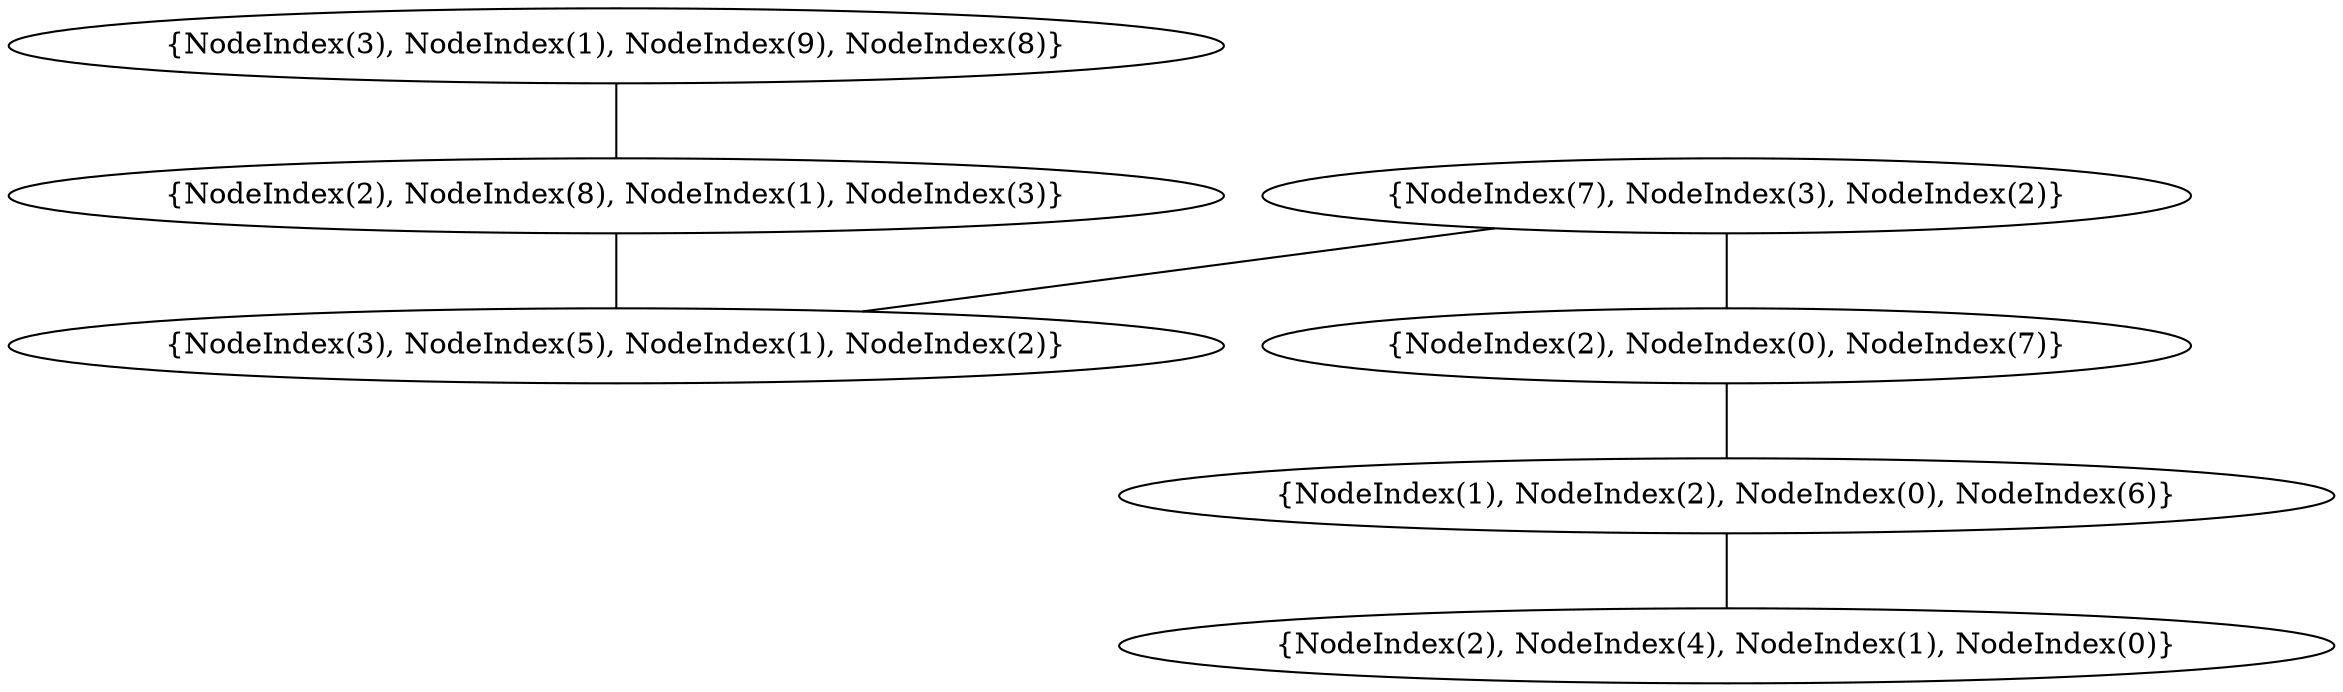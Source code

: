 graph {
    0 [ label = "{NodeIndex(2), NodeIndex(4), NodeIndex(1), NodeIndex(0)}" ]
    1 [ label = "{NodeIndex(1), NodeIndex(2), NodeIndex(0), NodeIndex(6)}" ]
    2 [ label = "{NodeIndex(3), NodeIndex(5), NodeIndex(1), NodeIndex(2)}" ]
    3 [ label = "{NodeIndex(2), NodeIndex(8), NodeIndex(1), NodeIndex(3)}" ]
    4 [ label = "{NodeIndex(3), NodeIndex(1), NodeIndex(9), NodeIndex(8)}" ]
    5 [ label = "{NodeIndex(2), NodeIndex(0), NodeIndex(7)}" ]
    6 [ label = "{NodeIndex(7), NodeIndex(3), NodeIndex(2)}" ]
    1 -- 0 [ ]
    3 -- 2 [ ]
    4 -- 3 [ ]
    6 -- 5 [ ]
    5 -- 1 [ ]
    6 -- 2 [ ]
}
